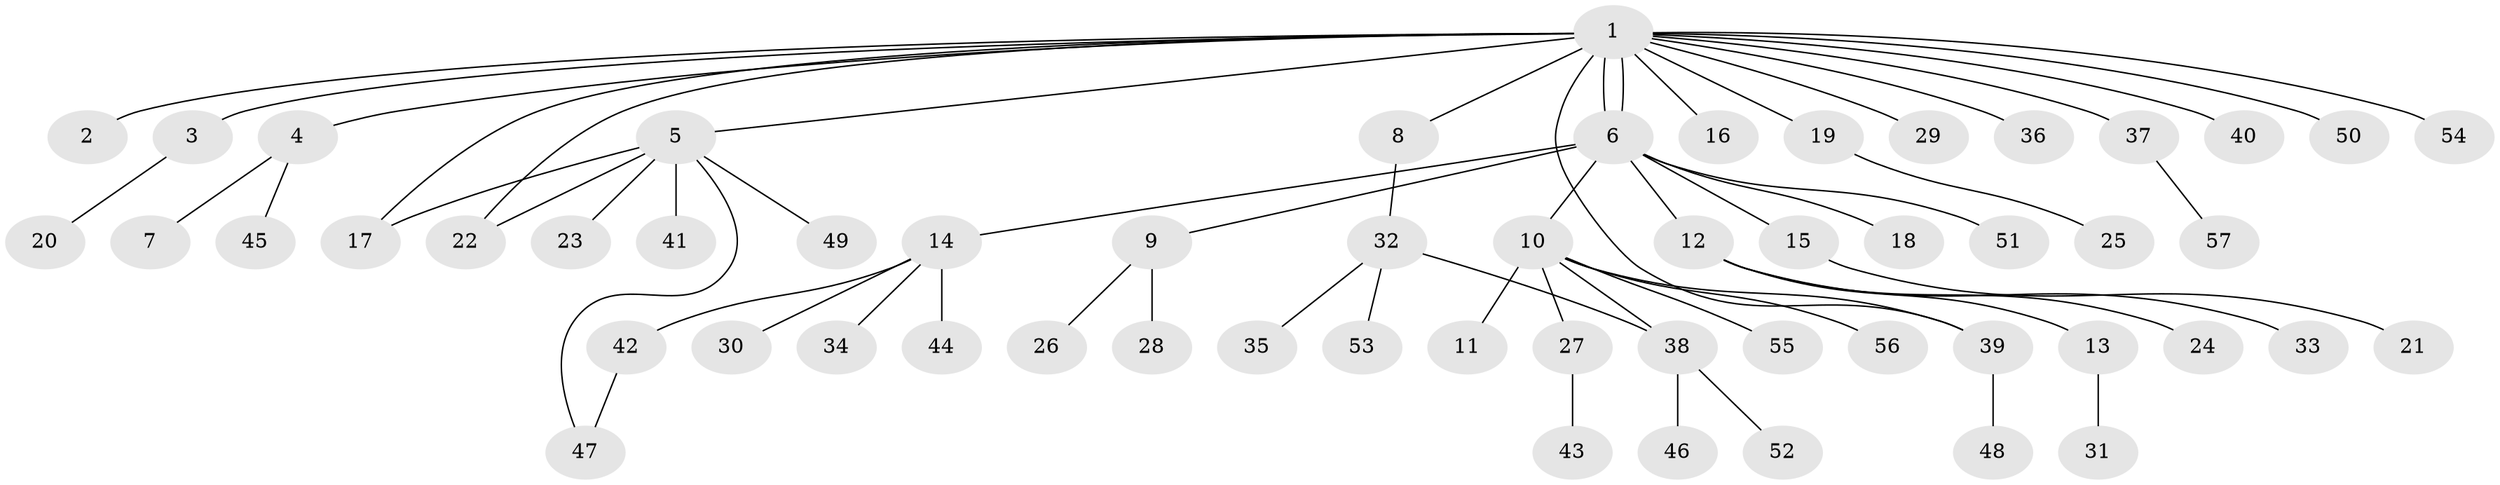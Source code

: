 // Generated by graph-tools (version 1.1) at 2025/35/03/09/25 02:35:52]
// undirected, 57 vertices, 62 edges
graph export_dot {
graph [start="1"]
  node [color=gray90,style=filled];
  1;
  2;
  3;
  4;
  5;
  6;
  7;
  8;
  9;
  10;
  11;
  12;
  13;
  14;
  15;
  16;
  17;
  18;
  19;
  20;
  21;
  22;
  23;
  24;
  25;
  26;
  27;
  28;
  29;
  30;
  31;
  32;
  33;
  34;
  35;
  36;
  37;
  38;
  39;
  40;
  41;
  42;
  43;
  44;
  45;
  46;
  47;
  48;
  49;
  50;
  51;
  52;
  53;
  54;
  55;
  56;
  57;
  1 -- 2;
  1 -- 3;
  1 -- 4;
  1 -- 5;
  1 -- 6;
  1 -- 6;
  1 -- 8;
  1 -- 16;
  1 -- 17;
  1 -- 19;
  1 -- 22;
  1 -- 29;
  1 -- 36;
  1 -- 37;
  1 -- 39;
  1 -- 40;
  1 -- 50;
  1 -- 54;
  3 -- 20;
  4 -- 7;
  4 -- 45;
  5 -- 17;
  5 -- 22;
  5 -- 23;
  5 -- 41;
  5 -- 47;
  5 -- 49;
  6 -- 9;
  6 -- 10;
  6 -- 12;
  6 -- 14;
  6 -- 15;
  6 -- 18;
  6 -- 51;
  8 -- 32;
  9 -- 26;
  9 -- 28;
  10 -- 11;
  10 -- 27;
  10 -- 38;
  10 -- 39;
  10 -- 55;
  10 -- 56;
  12 -- 13;
  12 -- 24;
  12 -- 33;
  13 -- 31;
  14 -- 30;
  14 -- 34;
  14 -- 42;
  14 -- 44;
  15 -- 21;
  19 -- 25;
  27 -- 43;
  32 -- 35;
  32 -- 38;
  32 -- 53;
  37 -- 57;
  38 -- 46;
  38 -- 52;
  39 -- 48;
  42 -- 47;
}
